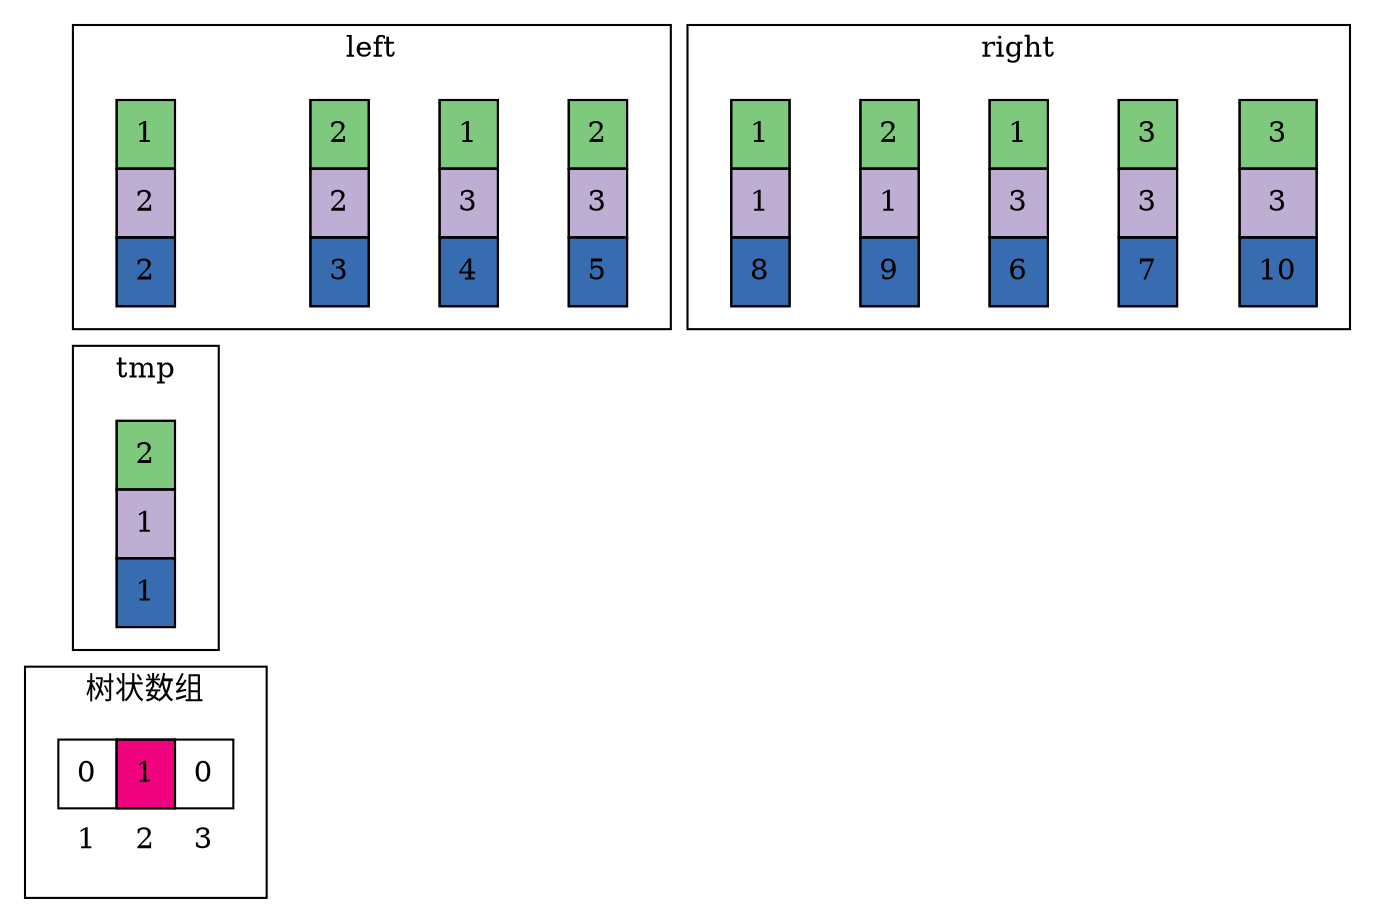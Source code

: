 graph cdq {
    node[fillcolor=white colorscheme=accent8 ];
    node[shape=plaintext ];
    rankdir=LR;
    ranksep=0.01;
    subgraph cluster_bit {
        label="树状数组";
        c[label=< <TABLE CELLBORDER="1" BORDER="0" CELLSPACING="0" CELLPADDING="8">
                <tr> 
                    <td PORT="">0</td> 
                    <td PORT="" bgcolor="6">1</td> 
                    <td PORT="">0</td> 
                </tr>
                <tr> <td PORT="" border="0">1</td> <td PORT="" border="0">2</td> <td PORT="" border="0">3</td> </tr>
            </TABLE> >
        ]
    }

    subgraph cluster_3 {
        label="tmp"
        1[label=< <TABLE CELLBORDER="1" BORDER="0" CELLSPACING="0" CELLPADDING="8">
                <tr> <td PORT="" bgcolor="1">2</td> </tr>
                <tr> <td PORT="" bgcolor="2">1</td> </tr>
                <tr> <td PORT="" bgcolor="5">1</td> </tr>
            </TABLE> >
        ]
    }

    subgraph cluster_1{
        label="left";
        2--3--4--5[style=invis];
        2[label=< <TABLE CELLBORDER="1" BORDER="0" CELLSPACING="0" CELLPADDING="8">
                <tr> <td PORT="" bgcolor="1">1</td> </tr>
                <tr> <td PORT="" bgcolor="2">2</td> </tr>
                <tr> <td PORT="" bgcolor="5">2</td> </tr>
            </TABLE> >
        ]
        3[label=< <TABLE CELLBORDER="1" BORDER="0" CELLSPACING="0" CELLPADDING="8">
                <tr> <td PORT="" bgcolor="1">2</td> </tr>
                <tr> <td PORT="" bgcolor="2">2</td> </tr>
                <tr> <td PORT="" bgcolor="5">3</td> </tr>
            </TABLE> >
        ]
        4[label=< <TABLE CELLBORDER="1" BORDER="0" CELLSPACING="0" CELLPADDING="8">
                <tr> <td PORT="" bgcolor="1">1</td> </tr>
                <tr> <td PORT="" bgcolor="2">3</td> </tr>
                <tr> <td PORT="" bgcolor="5">4</td> </tr>
            </TABLE> >
        ]
        5[label=< <TABLE CELLBORDER="1" BORDER="0" CELLSPACING="0" CELLPADDING="8">
                <tr> <td PORT="" bgcolor="1">2</td> </tr>
                <tr> <td PORT="" bgcolor="2">3</td> </tr>
                <tr> <td PORT="" bgcolor="5">5</td> </tr>
            </TABLE> >
        ]
    } 
    5--6[style=invis];
    subgraph cluster_2{
        label="right";
        6--7--8--9--10[style=invis];
        6[label=< <TABLE CELLBORDER="1" BORDER="0" CELLSPACING="0" CELLPADDING="8">
                <tr> <td PORT="" bgcolor="1">1</td> </tr>
                <tr> <td PORT="" bgcolor="2">1</td> </tr>
                <tr> <td PORT="" bgcolor="5">8</td> </tr>
            </TABLE> >
        ]
        7[label=< <TABLE CELLBORDER="1" BORDER="0" CELLSPACING="0" CELLPADDING="8">
                <tr> <td PORT="" bgcolor="1">2</td> </tr>
                <tr> <td PORT="" bgcolor="2">1</td> </tr>
                <tr> <td PORT="" bgcolor="5">9</td> </tr>
            </TABLE> >
        ]
        8[label=< <TABLE CELLBORDER="1" BORDER="0" CELLSPACING="0" CELLPADDING="8">
                <tr> <td PORT="" bgcolor="1">1</td> </tr>
                <tr> <td PORT="" bgcolor="2">3</td> </tr>
                <tr> <td PORT="" bgcolor="5">6</td> </tr>
            </TABLE> >
        ]
        9[label=< <TABLE CELLBORDER="1" BORDER="0" CELLSPACING="0" CELLPADDING="8">
                <tr> <td PORT="" bgcolor="1">3</td> </tr>
                <tr> <td PORT="" bgcolor="2">3</td> </tr>
                <tr> <td PORT="" bgcolor="5">7</td> </tr>
            </TABLE> >
        ]
        10[label=< <TABLE CELLBORDER="1" BORDER="0" CELLSPACING="0" CELLPADDING="8">
                <tr> <td PORT="" bgcolor="1">3</td> </tr>
                <tr> <td PORT="" bgcolor="2">3</td> </tr>
                <tr> <td PORT="" bgcolor="5">10</td> </tr>
            </TABLE> >
        ]
    } 



}
